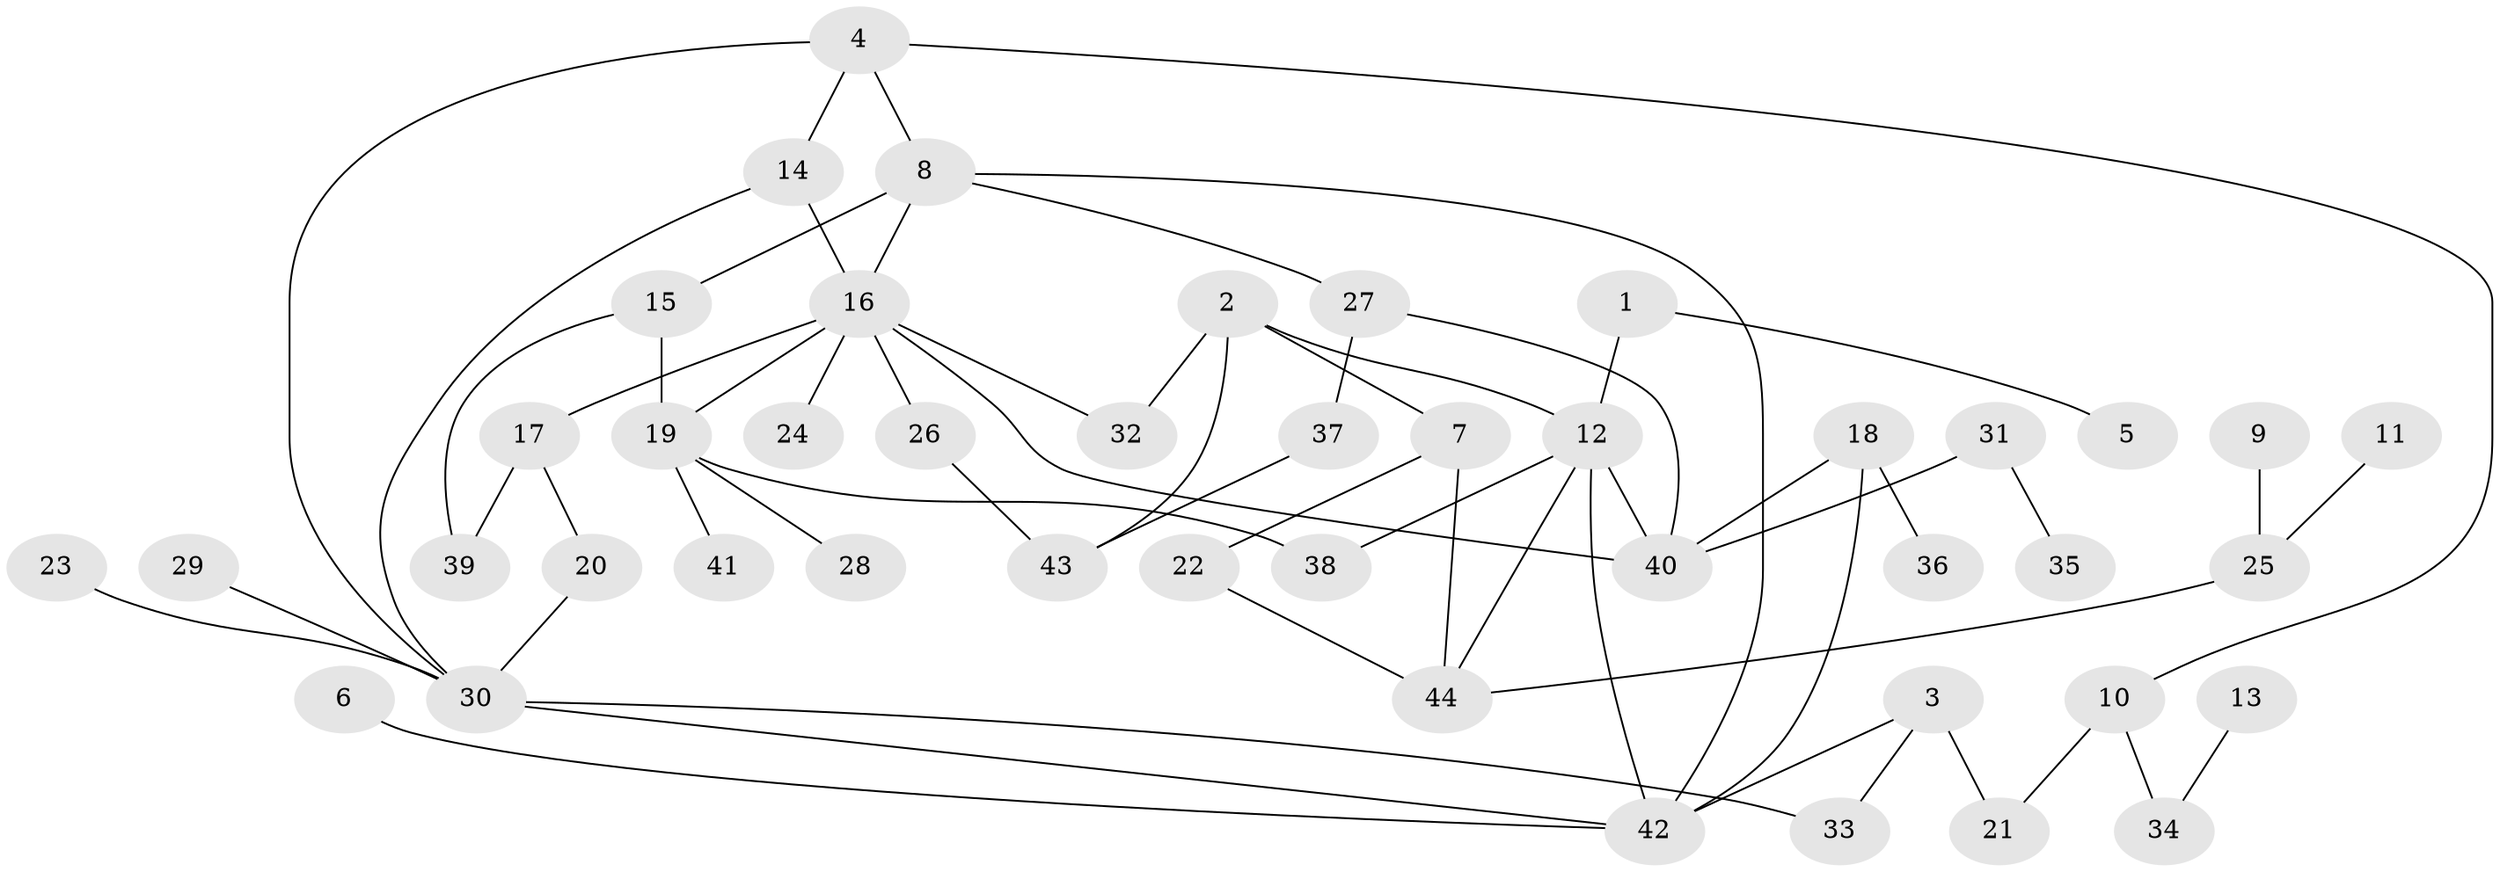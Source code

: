 // original degree distribution, {6: 0.011494252873563218, 7: 0.022988505747126436, 4: 0.11494252873563218, 8: 0.022988505747126436, 2: 0.25287356321839083, 3: 0.19540229885057472, 5: 0.022988505747126436, 1: 0.3563218390804598}
// Generated by graph-tools (version 1.1) at 2025/01/03/09/25 03:01:08]
// undirected, 44 vertices, 60 edges
graph export_dot {
graph [start="1"]
  node [color=gray90,style=filled];
  1;
  2;
  3;
  4;
  5;
  6;
  7;
  8;
  9;
  10;
  11;
  12;
  13;
  14;
  15;
  16;
  17;
  18;
  19;
  20;
  21;
  22;
  23;
  24;
  25;
  26;
  27;
  28;
  29;
  30;
  31;
  32;
  33;
  34;
  35;
  36;
  37;
  38;
  39;
  40;
  41;
  42;
  43;
  44;
  1 -- 5 [weight=1.0];
  1 -- 12 [weight=1.0];
  2 -- 7 [weight=1.0];
  2 -- 12 [weight=1.0];
  2 -- 32 [weight=1.0];
  2 -- 43 [weight=1.0];
  3 -- 21 [weight=1.0];
  3 -- 33 [weight=1.0];
  3 -- 42 [weight=1.0];
  4 -- 8 [weight=1.0];
  4 -- 10 [weight=1.0];
  4 -- 14 [weight=1.0];
  4 -- 30 [weight=1.0];
  6 -- 42 [weight=1.0];
  7 -- 22 [weight=1.0];
  7 -- 44 [weight=1.0];
  8 -- 15 [weight=1.0];
  8 -- 16 [weight=1.0];
  8 -- 27 [weight=1.0];
  8 -- 42 [weight=1.0];
  9 -- 25 [weight=1.0];
  10 -- 21 [weight=1.0];
  10 -- 34 [weight=1.0];
  11 -- 25 [weight=1.0];
  12 -- 38 [weight=1.0];
  12 -- 40 [weight=1.0];
  12 -- 42 [weight=1.0];
  12 -- 44 [weight=1.0];
  13 -- 34 [weight=1.0];
  14 -- 16 [weight=1.0];
  14 -- 30 [weight=1.0];
  15 -- 19 [weight=1.0];
  15 -- 39 [weight=1.0];
  16 -- 17 [weight=2.0];
  16 -- 19 [weight=1.0];
  16 -- 24 [weight=1.0];
  16 -- 26 [weight=1.0];
  16 -- 32 [weight=1.0];
  16 -- 40 [weight=2.0];
  17 -- 20 [weight=1.0];
  17 -- 39 [weight=1.0];
  18 -- 36 [weight=2.0];
  18 -- 40 [weight=1.0];
  18 -- 42 [weight=1.0];
  19 -- 28 [weight=1.0];
  19 -- 38 [weight=1.0];
  19 -- 41 [weight=1.0];
  20 -- 30 [weight=1.0];
  22 -- 44 [weight=1.0];
  23 -- 30 [weight=1.0];
  25 -- 44 [weight=1.0];
  26 -- 43 [weight=1.0];
  27 -- 37 [weight=1.0];
  27 -- 40 [weight=1.0];
  29 -- 30 [weight=1.0];
  30 -- 33 [weight=1.0];
  30 -- 42 [weight=1.0];
  31 -- 35 [weight=1.0];
  31 -- 40 [weight=1.0];
  37 -- 43 [weight=1.0];
}
